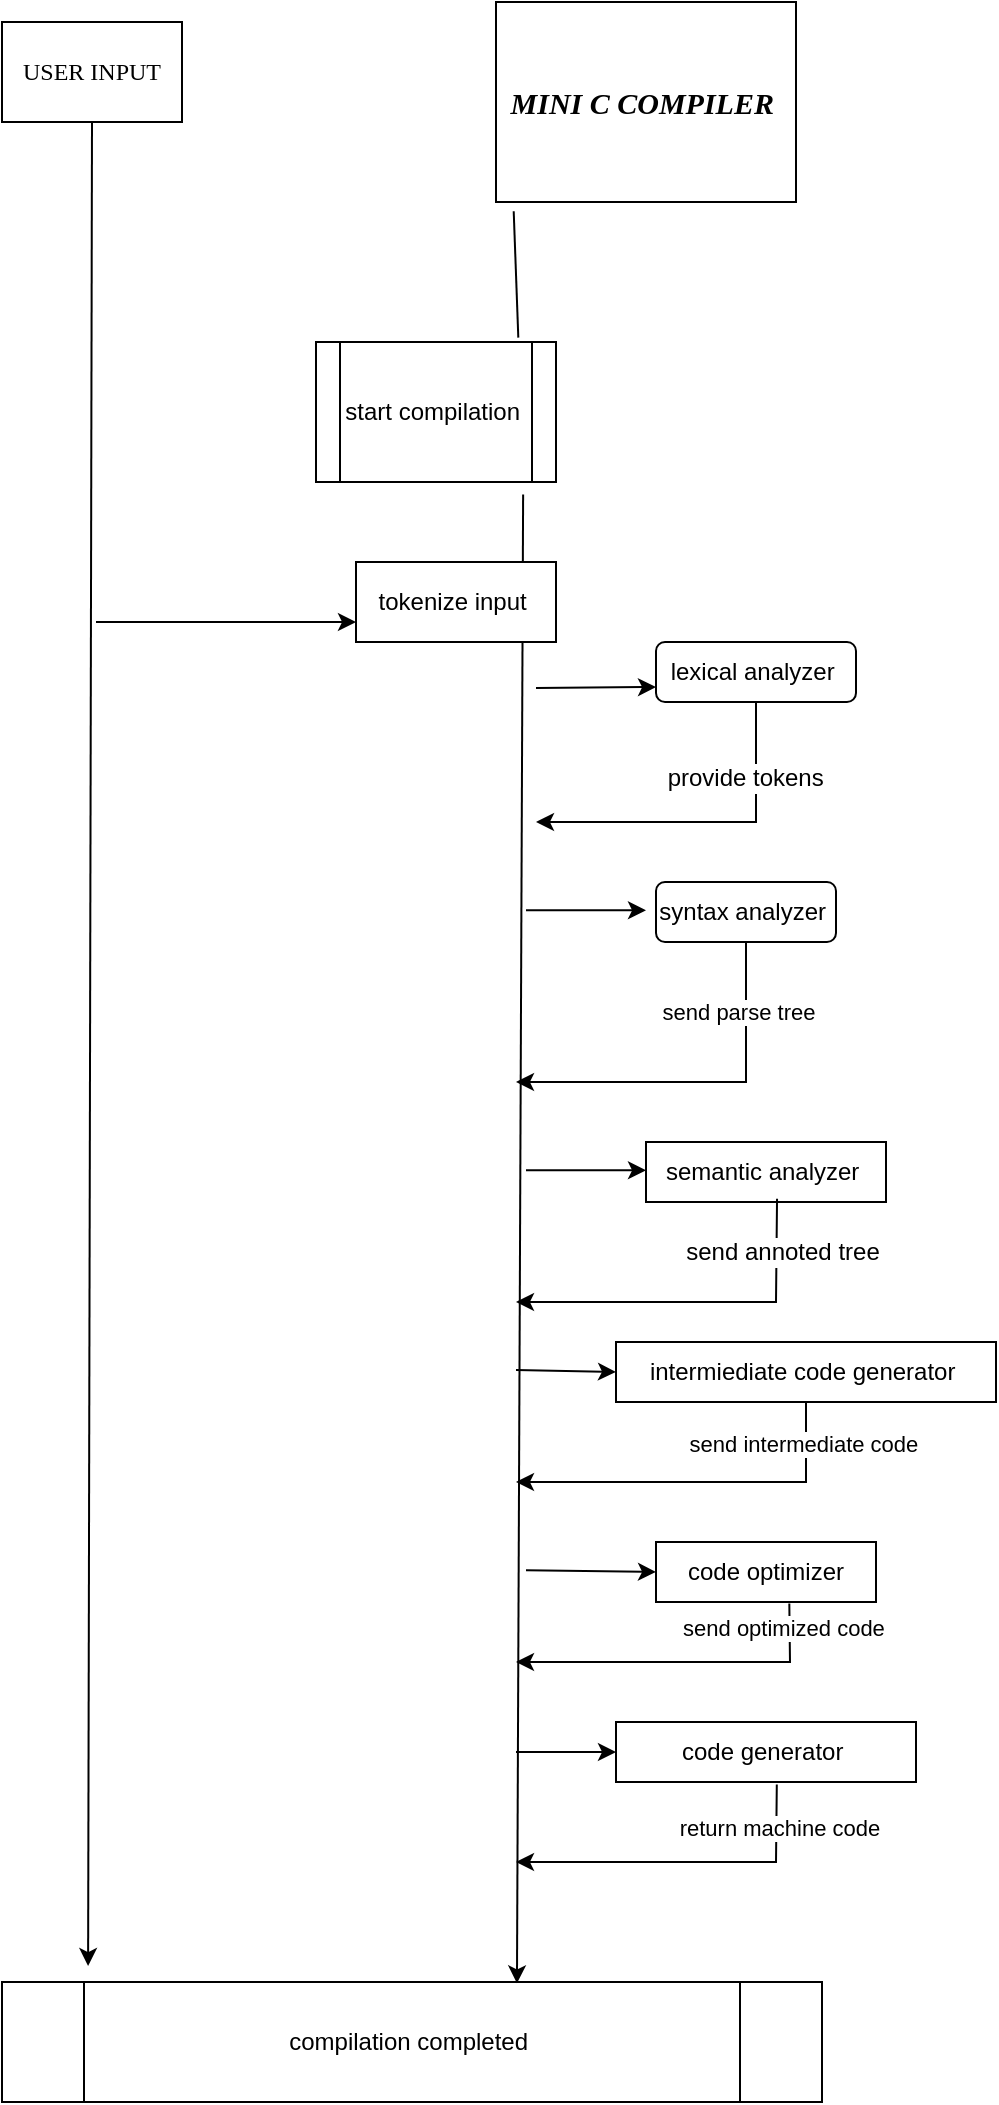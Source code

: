 <mxfile version="26.0.2">
  <diagram name="Page-1" id="n6l_h-zKz5RpCcbzB9tI">
    <mxGraphModel dx="1909" dy="1013" grid="1" gridSize="10" guides="1" tooltips="1" connect="1" arrows="1" fold="1" page="1" pageScale="1" pageWidth="850" pageHeight="1100" math="0" shadow="0">
      <root>
        <mxCell id="0" />
        <mxCell id="1" parent="0" />
        <mxCell id="GRuvRH0FvKFXy1umth4d-1" value="&lt;b&gt;&lt;i&gt;&lt;font style=&quot;font-size: 15px;&quot; face=&quot;Comic Sans MS&quot;&gt;MINI C COMPILER&amp;nbsp;&lt;/font&gt;&lt;/i&gt;&lt;/b&gt;" style="rounded=0;whiteSpace=wrap;html=1;" vertex="1" parent="1">
          <mxGeometry x="350" y="30" width="150" height="100" as="geometry" />
        </mxCell>
        <mxCell id="GRuvRH0FvKFXy1umth4d-2" value="&lt;font face=&quot;Comic Sans MS&quot;&gt;USER INPUT&lt;/font&gt;" style="rounded=0;whiteSpace=wrap;html=1;" vertex="1" parent="1">
          <mxGeometry x="103" y="40" width="90" height="50" as="geometry" />
        </mxCell>
        <mxCell id="GRuvRH0FvKFXy1umth4d-10" value="start compilation&amp;nbsp;" style="shape=process;whiteSpace=wrap;html=1;backgroundOutline=1;" vertex="1" parent="1">
          <mxGeometry x="260" y="200" width="120" height="70" as="geometry" />
        </mxCell>
        <mxCell id="GRuvRH0FvKFXy1umth4d-12" value="compilation completed&amp;nbsp;" style="shape=process;whiteSpace=wrap;html=1;backgroundOutline=1;" vertex="1" parent="1">
          <mxGeometry x="103" y="1020" width="410" height="60" as="geometry" />
        </mxCell>
        <mxCell id="GRuvRH0FvKFXy1umth4d-13" value="" style="endArrow=classic;html=1;rounded=0;exitX=0.5;exitY=1;exitDx=0;exitDy=0;entryX=0.105;entryY=-0.133;entryDx=0;entryDy=0;entryPerimeter=0;" edge="1" parent="1" source="GRuvRH0FvKFXy1umth4d-2" target="GRuvRH0FvKFXy1umth4d-12">
          <mxGeometry width="50" height="50" relative="1" as="geometry">
            <mxPoint x="400" y="260" as="sourcePoint" />
            <mxPoint x="150" y="594" as="targetPoint" />
          </mxGeometry>
        </mxCell>
        <mxCell id="GRuvRH0FvKFXy1umth4d-14" value="" style="endArrow=none;html=1;rounded=0;entryX=0.059;entryY=1.046;entryDx=0;entryDy=0;entryPerimeter=0;exitX=0.843;exitY=-0.031;exitDx=0;exitDy=0;exitPerimeter=0;" edge="1" parent="1" source="GRuvRH0FvKFXy1umth4d-10" target="GRuvRH0FvKFXy1umth4d-1">
          <mxGeometry width="50" height="50" relative="1" as="geometry">
            <mxPoint x="400" y="220" as="sourcePoint" />
            <mxPoint x="450" y="170" as="targetPoint" />
          </mxGeometry>
        </mxCell>
        <mxCell id="GRuvRH0FvKFXy1umth4d-15" value="" style="endArrow=classic;html=1;rounded=0;exitX=0.863;exitY=1.089;exitDx=0;exitDy=0;exitPerimeter=0;entryX=0.628;entryY=0.011;entryDx=0;entryDy=0;entryPerimeter=0;" edge="1" parent="1" source="GRuvRH0FvKFXy1umth4d-10" target="GRuvRH0FvKFXy1umth4d-12">
          <mxGeometry width="50" height="50" relative="1" as="geometry">
            <mxPoint x="400" y="390" as="sourcePoint" />
            <mxPoint x="360" y="840" as="targetPoint" />
          </mxGeometry>
        </mxCell>
        <mxCell id="GRuvRH0FvKFXy1umth4d-16" value="tokenize input&amp;nbsp;" style="rounded=0;whiteSpace=wrap;html=1;" vertex="1" parent="1">
          <mxGeometry x="280" y="310" width="100" height="40" as="geometry" />
        </mxCell>
        <mxCell id="GRuvRH0FvKFXy1umth4d-17" value="" style="endArrow=classic;html=1;rounded=0;entryX=0;entryY=0.75;entryDx=0;entryDy=0;" edge="1" parent="1" target="GRuvRH0FvKFXy1umth4d-16">
          <mxGeometry width="50" height="50" relative="1" as="geometry">
            <mxPoint x="150" y="340" as="sourcePoint" />
            <mxPoint x="430" y="400" as="targetPoint" />
          </mxGeometry>
        </mxCell>
        <mxCell id="GRuvRH0FvKFXy1umth4d-18" value="lexical analyzer&amp;nbsp;" style="rounded=1;whiteSpace=wrap;html=1;" vertex="1" parent="1">
          <mxGeometry x="430" y="350" width="100" height="30" as="geometry" />
        </mxCell>
        <mxCell id="GRuvRH0FvKFXy1umth4d-19" value="syntax analyzer&amp;nbsp;" style="rounded=1;whiteSpace=wrap;html=1;" vertex="1" parent="1">
          <mxGeometry x="430" y="470" width="90" height="30" as="geometry" />
        </mxCell>
        <mxCell id="GRuvRH0FvKFXy1umth4d-20" value="semantic analyzer&amp;nbsp;" style="rounded=0;whiteSpace=wrap;html=1;" vertex="1" parent="1">
          <mxGeometry x="425" y="600" width="120" height="30" as="geometry" />
        </mxCell>
        <mxCell id="GRuvRH0FvKFXy1umth4d-21" value="intermiediate code generator&amp;nbsp;" style="rounded=0;whiteSpace=wrap;html=1;" vertex="1" parent="1">
          <mxGeometry x="410" y="700" width="190" height="30" as="geometry" />
        </mxCell>
        <mxCell id="GRuvRH0FvKFXy1umth4d-22" value="code optimizer" style="rounded=0;whiteSpace=wrap;html=1;" vertex="1" parent="1">
          <mxGeometry x="430" y="800" width="110" height="30" as="geometry" />
        </mxCell>
        <mxCell id="GRuvRH0FvKFXy1umth4d-24" value="code generator&amp;nbsp;" style="rounded=0;whiteSpace=wrap;html=1;" vertex="1" parent="1">
          <mxGeometry x="410" y="890" width="150" height="30" as="geometry" />
        </mxCell>
        <mxCell id="GRuvRH0FvKFXy1umth4d-26" value="" style="endArrow=classic;html=1;rounded=0;exitX=0.5;exitY=1;exitDx=0;exitDy=0;" edge="1" parent="1" source="GRuvRH0FvKFXy1umth4d-18">
          <mxGeometry width="50" height="50" relative="1" as="geometry">
            <mxPoint x="400" y="420" as="sourcePoint" />
            <mxPoint x="370" y="440" as="targetPoint" />
            <Array as="points">
              <mxPoint x="480" y="440" />
            </Array>
          </mxGeometry>
        </mxCell>
        <mxCell id="GRuvRH0FvKFXy1umth4d-27" value="&lt;font style=&quot;font-size: 12px;&quot;&gt;provide tokens&amp;nbsp;&lt;/font&gt;" style="edgeLabel;html=1;align=center;verticalAlign=middle;resizable=0;points=[];" vertex="1" connectable="0" parent="GRuvRH0FvKFXy1umth4d-26">
          <mxGeometry x="-0.555" y="-3" relative="1" as="geometry">
            <mxPoint x="-1" as="offset" />
          </mxGeometry>
        </mxCell>
        <mxCell id="GRuvRH0FvKFXy1umth4d-28" value="" style="endArrow=classic;html=1;rounded=0;entryX=0;entryY=0.75;entryDx=0;entryDy=0;" edge="1" parent="1" target="GRuvRH0FvKFXy1umth4d-18">
          <mxGeometry width="50" height="50" relative="1" as="geometry">
            <mxPoint x="370" y="373" as="sourcePoint" />
            <mxPoint x="280" y="610" as="targetPoint" />
          </mxGeometry>
        </mxCell>
        <mxCell id="GRuvRH0FvKFXy1umth4d-29" value="" style="endArrow=classic;html=1;rounded=0;entryX=0;entryY=0.5;entryDx=0;entryDy=0;" edge="1" parent="1" target="GRuvRH0FvKFXy1umth4d-21">
          <mxGeometry width="50" height="50" relative="1" as="geometry">
            <mxPoint x="360" y="714" as="sourcePoint" />
            <mxPoint x="390" y="714.17" as="targetPoint" />
          </mxGeometry>
        </mxCell>
        <mxCell id="GRuvRH0FvKFXy1umth4d-30" value="" style="endArrow=classic;html=1;rounded=0;entryX=0;entryY=0.75;entryDx=0;entryDy=0;" edge="1" parent="1">
          <mxGeometry width="50" height="50" relative="1" as="geometry">
            <mxPoint x="365" y="614.17" as="sourcePoint" />
            <mxPoint x="425" y="614.17" as="targetPoint" />
          </mxGeometry>
        </mxCell>
        <mxCell id="GRuvRH0FvKFXy1umth4d-31" value="" style="endArrow=classic;html=1;rounded=0;entryX=0;entryY=0.75;entryDx=0;entryDy=0;" edge="1" parent="1">
          <mxGeometry width="50" height="50" relative="1" as="geometry">
            <mxPoint x="365" y="484.17" as="sourcePoint" />
            <mxPoint x="425" y="484.17" as="targetPoint" />
          </mxGeometry>
        </mxCell>
        <mxCell id="GRuvRH0FvKFXy1umth4d-32" value="" style="endArrow=classic;html=1;rounded=0;entryX=0;entryY=0.5;entryDx=0;entryDy=0;" edge="1" parent="1" target="GRuvRH0FvKFXy1umth4d-24">
          <mxGeometry width="50" height="50" relative="1" as="geometry">
            <mxPoint x="360" y="905" as="sourcePoint" />
            <mxPoint x="470" y="413" as="targetPoint" />
          </mxGeometry>
        </mxCell>
        <mxCell id="GRuvRH0FvKFXy1umth4d-33" value="" style="endArrow=classic;html=1;rounded=0;entryX=0;entryY=0.5;entryDx=0;entryDy=0;" edge="1" parent="1" target="GRuvRH0FvKFXy1umth4d-22">
          <mxGeometry width="50" height="50" relative="1" as="geometry">
            <mxPoint x="365" y="814.17" as="sourcePoint" />
            <mxPoint x="425" y="814.17" as="targetPoint" />
          </mxGeometry>
        </mxCell>
        <mxCell id="GRuvRH0FvKFXy1umth4d-47" value="" style="endArrow=classic;html=1;rounded=0;exitX=0.5;exitY=1;exitDx=0;exitDy=0;" edge="1" parent="1" source="GRuvRH0FvKFXy1umth4d-19">
          <mxGeometry width="50" height="50" relative="1" as="geometry">
            <mxPoint x="190" y="790" as="sourcePoint" />
            <mxPoint x="360" y="570" as="targetPoint" />
            <Array as="points">
              <mxPoint x="475" y="570" />
            </Array>
          </mxGeometry>
        </mxCell>
        <mxCell id="GRuvRH0FvKFXy1umth4d-48" value="send parse tree" style="edgeLabel;html=1;align=center;verticalAlign=middle;resizable=0;points=[];" vertex="1" connectable="0" parent="GRuvRH0FvKFXy1umth4d-47">
          <mxGeometry x="-0.632" y="-4" relative="1" as="geometry">
            <mxPoint y="1" as="offset" />
          </mxGeometry>
        </mxCell>
        <mxCell id="GRuvRH0FvKFXy1umth4d-49" value="" style="endArrow=classic;html=1;rounded=0;exitX=0.546;exitY=0.944;exitDx=0;exitDy=0;exitPerimeter=0;" edge="1" parent="1" source="GRuvRH0FvKFXy1umth4d-20">
          <mxGeometry width="50" height="50" relative="1" as="geometry">
            <mxPoint x="190" y="790" as="sourcePoint" />
            <mxPoint x="360" y="680" as="targetPoint" />
            <Array as="points">
              <mxPoint x="490" y="680" />
            </Array>
          </mxGeometry>
        </mxCell>
        <mxCell id="GRuvRH0FvKFXy1umth4d-50" value="&lt;font style=&quot;font-size: 12px;&quot;&gt;send annoted tree&lt;/font&gt;" style="edgeLabel;html=1;align=center;verticalAlign=middle;resizable=0;points=[];" vertex="1" connectable="0" parent="GRuvRH0FvKFXy1umth4d-49">
          <mxGeometry x="-0.719" y="2" relative="1" as="geometry">
            <mxPoint y="1" as="offset" />
          </mxGeometry>
        </mxCell>
        <mxCell id="GRuvRH0FvKFXy1umth4d-51" value="" style="endArrow=classic;html=1;rounded=0;exitX=0.5;exitY=1;exitDx=0;exitDy=0;" edge="1" parent="1" source="GRuvRH0FvKFXy1umth4d-21">
          <mxGeometry width="50" height="50" relative="1" as="geometry">
            <mxPoint x="350" y="820" as="sourcePoint" />
            <mxPoint x="360" y="770" as="targetPoint" />
            <Array as="points">
              <mxPoint x="505" y="770" />
            </Array>
          </mxGeometry>
        </mxCell>
        <mxCell id="GRuvRH0FvKFXy1umth4d-54" value="Text" style="edgeLabel;html=1;align=center;verticalAlign=middle;resizable=0;points=[];" vertex="1" connectable="0" parent="GRuvRH0FvKFXy1umth4d-51">
          <mxGeometry x="-0.775" relative="1" as="geometry">
            <mxPoint x="1" as="offset" />
          </mxGeometry>
        </mxCell>
        <mxCell id="GRuvRH0FvKFXy1umth4d-55" value="send intermediate code&amp;nbsp;" style="edgeLabel;html=1;align=center;verticalAlign=middle;resizable=0;points=[];" vertex="1" connectable="0" parent="GRuvRH0FvKFXy1umth4d-51">
          <mxGeometry x="-0.775" relative="1" as="geometry">
            <mxPoint as="offset" />
          </mxGeometry>
        </mxCell>
        <mxCell id="GRuvRH0FvKFXy1umth4d-56" value="" style="endArrow=classic;html=1;rounded=0;exitX=0.606;exitY=1.026;exitDx=0;exitDy=0;exitPerimeter=0;" edge="1" parent="1" source="GRuvRH0FvKFXy1umth4d-22">
          <mxGeometry width="50" height="50" relative="1" as="geometry">
            <mxPoint x="330" y="940" as="sourcePoint" />
            <mxPoint x="360" y="860" as="targetPoint" />
            <Array as="points">
              <mxPoint x="497" y="860" />
            </Array>
          </mxGeometry>
        </mxCell>
        <mxCell id="GRuvRH0FvKFXy1umth4d-57" value="Text" style="edgeLabel;html=1;align=center;verticalAlign=middle;resizable=0;points=[];" vertex="1" connectable="0" parent="GRuvRH0FvKFXy1umth4d-56">
          <mxGeometry x="-0.856" y="-2" relative="1" as="geometry">
            <mxPoint as="offset" />
          </mxGeometry>
        </mxCell>
        <mxCell id="GRuvRH0FvKFXy1umth4d-58" value="Text" style="edgeLabel;html=1;align=center;verticalAlign=middle;resizable=0;points=[];" vertex="1" connectable="0" parent="GRuvRH0FvKFXy1umth4d-56">
          <mxGeometry x="-0.856" y="-2" relative="1" as="geometry">
            <mxPoint as="offset" />
          </mxGeometry>
        </mxCell>
        <mxCell id="GRuvRH0FvKFXy1umth4d-59" value="send optimized code&amp;nbsp;" style="edgeLabel;html=1;align=center;verticalAlign=middle;resizable=0;points=[];" vertex="1" connectable="0" parent="GRuvRH0FvKFXy1umth4d-56">
          <mxGeometry x="-0.856" y="-2" relative="1" as="geometry">
            <mxPoint as="offset" />
          </mxGeometry>
        </mxCell>
        <mxCell id="GRuvRH0FvKFXy1umth4d-60" value="" style="endArrow=classic;html=1;rounded=0;exitX=0.536;exitY=1.041;exitDx=0;exitDy=0;exitPerimeter=0;" edge="1" parent="1" source="GRuvRH0FvKFXy1umth4d-24">
          <mxGeometry width="50" height="50" relative="1" as="geometry">
            <mxPoint x="330" y="1030" as="sourcePoint" />
            <mxPoint x="360" y="960" as="targetPoint" />
            <Array as="points">
              <mxPoint x="490" y="960" />
            </Array>
          </mxGeometry>
        </mxCell>
        <mxCell id="GRuvRH0FvKFXy1umth4d-61" value="return machine code&amp;nbsp;" style="edgeLabel;html=1;align=center;verticalAlign=middle;resizable=0;points=[];" vertex="1" connectable="0" parent="GRuvRH0FvKFXy1umth4d-60">
          <mxGeometry x="-0.754" y="3" relative="1" as="geometry">
            <mxPoint as="offset" />
          </mxGeometry>
        </mxCell>
      </root>
    </mxGraphModel>
  </diagram>
</mxfile>
